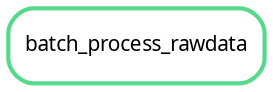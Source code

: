 digraph snakemake_dag {
    graph[bgcolor=white, margin=0];
    node[shape=box, style=rounded, fontname=sans,                 fontsize=10, penwidth=2];
    edge[penwidth=2, color=grey];
	0[label = "batch_process_rawdata", color = "0.40 0.6 0.85", style="rounded"];
}            
